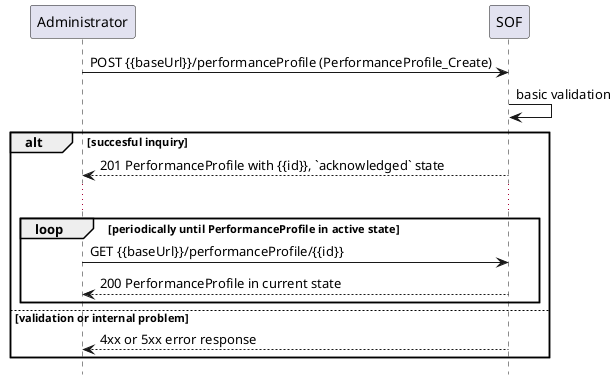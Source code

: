 @startuml useCase1Polling
hide footbox

participant Administrator as A
participant SOF


A -> SOF : POST {{baseUrl}}/performanceProfile (PerformanceProfile_Create)
SOF -> SOF : basic validation

alt succesful inquiry
  SOF --> A : 201 PerformanceProfile with {{id}}, `acknowledged` state
  
  ...

  loop periodically until PerformanceProfile in active state
      A -> SOF :   GET {{baseUrl}}/performanceProfile/{{id}}
      return 200 PerformanceProfile in current state
  end

else validation or internal problem
  SOF --> A : 4xx or 5xx error response
end


@enduml